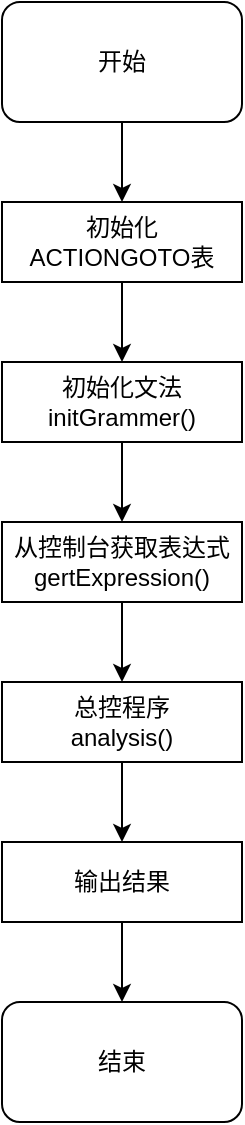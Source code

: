<mxfile version="21.3.7" type="github">
  <diagram name="第 1 页" id="6qoMuSo60Mv4US6W9G2k">
    <mxGraphModel dx="1461" dy="636" grid="1" gridSize="10" guides="1" tooltips="1" connect="1" arrows="1" fold="1" page="1" pageScale="1" pageWidth="827" pageHeight="1169" math="0" shadow="0">
      <root>
        <mxCell id="0" />
        <mxCell id="1" parent="0" />
        <mxCell id="fbMO9V6QrxgFik-bqoAL-9" style="edgeStyle=orthogonalEdgeStyle;rounded=0;orthogonalLoop=1;jettySize=auto;html=1;exitX=0.5;exitY=1;exitDx=0;exitDy=0;entryX=0.5;entryY=0;entryDx=0;entryDy=0;" edge="1" parent="1" source="fbMO9V6QrxgFik-bqoAL-2" target="fbMO9V6QrxgFik-bqoAL-3">
          <mxGeometry relative="1" as="geometry" />
        </mxCell>
        <mxCell id="fbMO9V6QrxgFik-bqoAL-2" value="开始" style="rounded=1;whiteSpace=wrap;html=1;" vertex="1" parent="1">
          <mxGeometry x="160" y="100" width="120" height="60" as="geometry" />
        </mxCell>
        <mxCell id="fbMO9V6QrxgFik-bqoAL-10" style="edgeStyle=orthogonalEdgeStyle;rounded=0;orthogonalLoop=1;jettySize=auto;html=1;exitX=0.5;exitY=1;exitDx=0;exitDy=0;entryX=0.5;entryY=0;entryDx=0;entryDy=0;" edge="1" parent="1" source="fbMO9V6QrxgFik-bqoAL-3" target="fbMO9V6QrxgFik-bqoAL-4">
          <mxGeometry relative="1" as="geometry" />
        </mxCell>
        <mxCell id="fbMO9V6QrxgFik-bqoAL-3" value="初始化&lt;br&gt;ACTIONGOTO表" style="rounded=0;whiteSpace=wrap;html=1;" vertex="1" parent="1">
          <mxGeometry x="160" y="200" width="120" height="40" as="geometry" />
        </mxCell>
        <mxCell id="fbMO9V6QrxgFik-bqoAL-11" style="edgeStyle=orthogonalEdgeStyle;rounded=0;orthogonalLoop=1;jettySize=auto;html=1;exitX=0.5;exitY=1;exitDx=0;exitDy=0;entryX=0.5;entryY=0;entryDx=0;entryDy=0;" edge="1" parent="1" source="fbMO9V6QrxgFik-bqoAL-4" target="fbMO9V6QrxgFik-bqoAL-5">
          <mxGeometry relative="1" as="geometry" />
        </mxCell>
        <mxCell id="fbMO9V6QrxgFik-bqoAL-4" value="初始化文法&lt;br&gt;initGrammer()" style="rounded=0;whiteSpace=wrap;html=1;" vertex="1" parent="1">
          <mxGeometry x="160" y="280" width="120" height="40" as="geometry" />
        </mxCell>
        <mxCell id="fbMO9V6QrxgFik-bqoAL-12" style="edgeStyle=orthogonalEdgeStyle;rounded=0;orthogonalLoop=1;jettySize=auto;html=1;exitX=0.5;exitY=1;exitDx=0;exitDy=0;entryX=0.5;entryY=0;entryDx=0;entryDy=0;" edge="1" parent="1" source="fbMO9V6QrxgFik-bqoAL-5" target="fbMO9V6QrxgFik-bqoAL-6">
          <mxGeometry relative="1" as="geometry" />
        </mxCell>
        <mxCell id="fbMO9V6QrxgFik-bqoAL-5" value="从控制台获取表达式&lt;br&gt;gertExpression()" style="rounded=0;whiteSpace=wrap;html=1;" vertex="1" parent="1">
          <mxGeometry x="160" y="360" width="120" height="40" as="geometry" />
        </mxCell>
        <mxCell id="fbMO9V6QrxgFik-bqoAL-13" style="edgeStyle=orthogonalEdgeStyle;rounded=0;orthogonalLoop=1;jettySize=auto;html=1;exitX=0.5;exitY=1;exitDx=0;exitDy=0;entryX=0.5;entryY=0;entryDx=0;entryDy=0;" edge="1" parent="1" source="fbMO9V6QrxgFik-bqoAL-6" target="fbMO9V6QrxgFik-bqoAL-7">
          <mxGeometry relative="1" as="geometry" />
        </mxCell>
        <mxCell id="fbMO9V6QrxgFik-bqoAL-6" value="总控程序&lt;br&gt;analysis()" style="rounded=0;whiteSpace=wrap;html=1;" vertex="1" parent="1">
          <mxGeometry x="160" y="440" width="120" height="40" as="geometry" />
        </mxCell>
        <mxCell id="fbMO9V6QrxgFik-bqoAL-14" style="edgeStyle=orthogonalEdgeStyle;rounded=0;orthogonalLoop=1;jettySize=auto;html=1;exitX=0.5;exitY=1;exitDx=0;exitDy=0;entryX=0.5;entryY=0;entryDx=0;entryDy=0;" edge="1" parent="1" source="fbMO9V6QrxgFik-bqoAL-7" target="fbMO9V6QrxgFik-bqoAL-8">
          <mxGeometry relative="1" as="geometry" />
        </mxCell>
        <mxCell id="fbMO9V6QrxgFik-bqoAL-7" value="输出结果" style="rounded=0;whiteSpace=wrap;html=1;" vertex="1" parent="1">
          <mxGeometry x="160" y="520" width="120" height="40" as="geometry" />
        </mxCell>
        <mxCell id="fbMO9V6QrxgFik-bqoAL-8" value="结束" style="rounded=1;whiteSpace=wrap;html=1;" vertex="1" parent="1">
          <mxGeometry x="160" y="600" width="120" height="60" as="geometry" />
        </mxCell>
      </root>
    </mxGraphModel>
  </diagram>
</mxfile>
